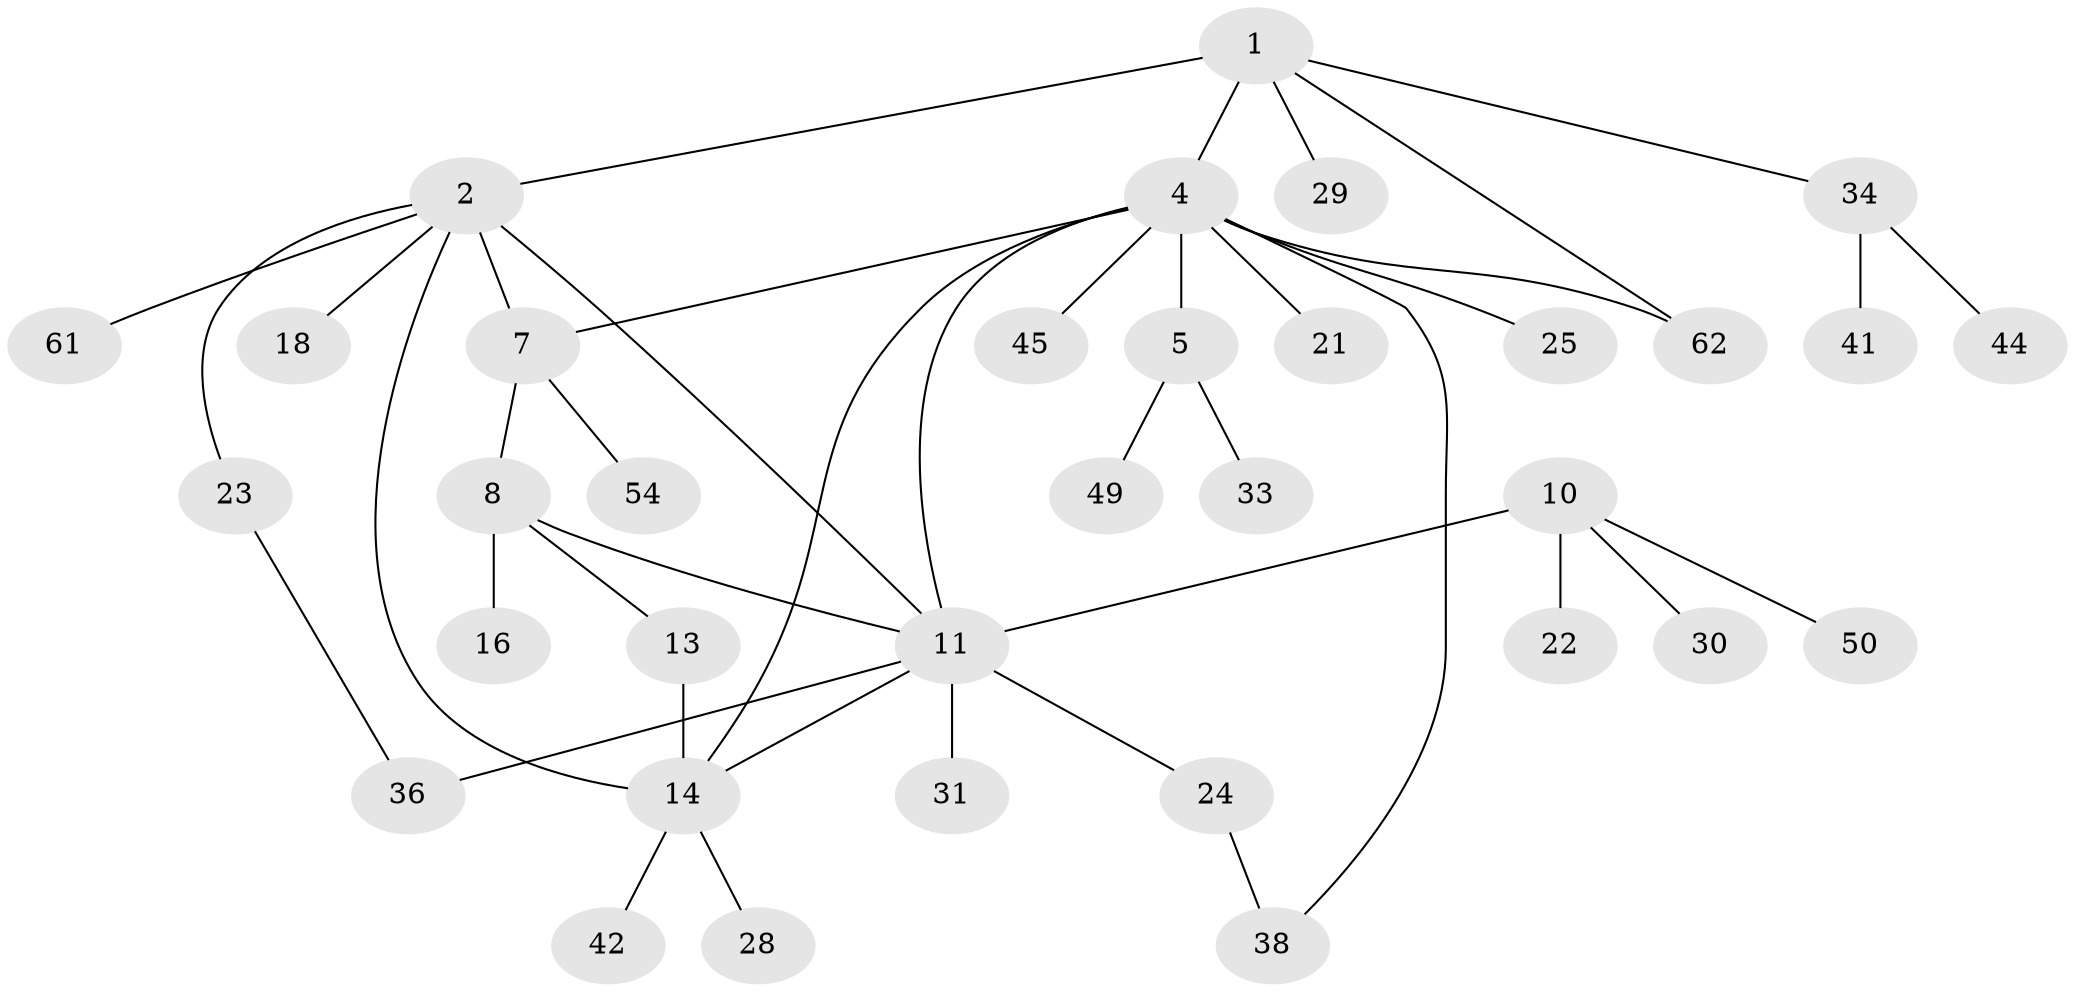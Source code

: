 // original degree distribution, {6: 0.058823529411764705, 4: 0.029411764705882353, 9: 0.014705882352941176, 8: 0.014705882352941176, 5: 0.058823529411764705, 3: 0.11764705882352941, 7: 0.029411764705882353, 1: 0.5441176470588235, 2: 0.1323529411764706}
// Generated by graph-tools (version 1.1) at 2025/15/03/09/25 04:15:56]
// undirected, 34 vertices, 42 edges
graph export_dot {
graph [start="1"]
  node [color=gray90,style=filled];
  1;
  2 [super="+3"];
  4 [super="+6+20+63+53+19"];
  5;
  7;
  8 [super="+9"];
  10 [super="+17"];
  11 [super="+12+48"];
  13;
  14 [super="+15+27+57"];
  16 [super="+67+37"];
  18;
  21 [super="+65"];
  22 [super="+35+64"];
  23 [super="+32+68+56"];
  24 [super="+26"];
  25 [super="+52"];
  28;
  29 [super="+43"];
  30;
  31;
  33;
  34 [super="+39"];
  36;
  38;
  41 [super="+58"];
  42;
  44;
  45;
  49;
  50;
  54;
  61;
  62;
  1 -- 2 [weight=2];
  1 -- 29;
  1 -- 34;
  1 -- 62;
  1 -- 4;
  2 -- 7;
  2 -- 11;
  2 -- 18;
  2 -- 23;
  2 -- 61;
  2 -- 14;
  4 -- 5 [weight=2];
  4 -- 25;
  4 -- 45;
  4 -- 38;
  4 -- 7;
  4 -- 14;
  4 -- 21;
  4 -- 62;
  4 -- 11;
  5 -- 33;
  5 -- 49;
  7 -- 8 [weight=2];
  7 -- 54;
  8 -- 16;
  8 -- 13;
  8 -- 11;
  10 -- 11 [weight=2];
  10 -- 22;
  10 -- 30;
  10 -- 50;
  11 -- 36;
  11 -- 24;
  11 -- 31;
  11 -- 14;
  13 -- 14 [weight=2];
  14 -- 42;
  14 -- 28;
  23 -- 36;
  24 -- 38;
  34 -- 41;
  34 -- 44;
}
